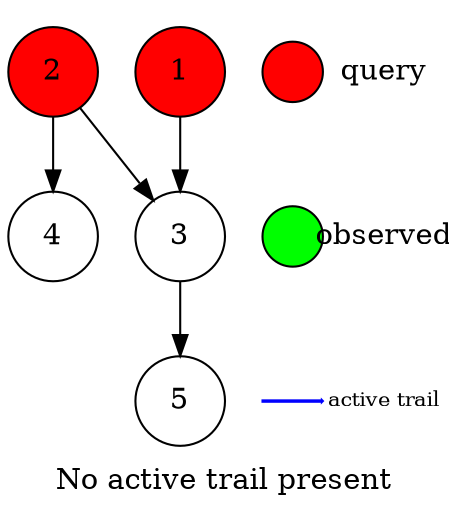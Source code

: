 digraph mentions {
node[shape=circle,fixedsize=true,width=0.6]
"4"
"5"
"4"
"5"
	subgraph cluster_0 {	style=invis	b1 [shape=circle,label="query",style="filled",color=white,fixedsize=true,width=0.3];	a1 [shape=circle,label="",style=filled,fillcolor=red,width=0.4];	a1->b1[constraint=false,style=invis];	}	subgraph cluster_1 {		style=invis		b2 [shape=circle,label="observed",style="filled",color=white,fixedsize=true,width=0.3];		a2 [shape=circle,label="",style=filled,fillcolor=green,width=0.4];		a2->b2[constraint=false,style=invis];	}	subgraph cluster_2 {		style=invis		b3 [shape=circle,label="active trail",style="filled",color=white,fixedsize=true,width=0.3,fontsize=10];		a3 [shape=rarrow,label="",color=blue,width=0.4,height=0.0];		a3->b3[constraint=false,style=invis];	}	a1->a2[style=invis];	a2->a3[style=invis];	"1"[shape=circle, style=filled, fillcolor=red]
"2"[shape=circle, style=filled, fillcolor=red]
label="No active trail present
";"1"->"3" 
"2"->"3" 
"2"->"4" 
"3"->"5" 
}